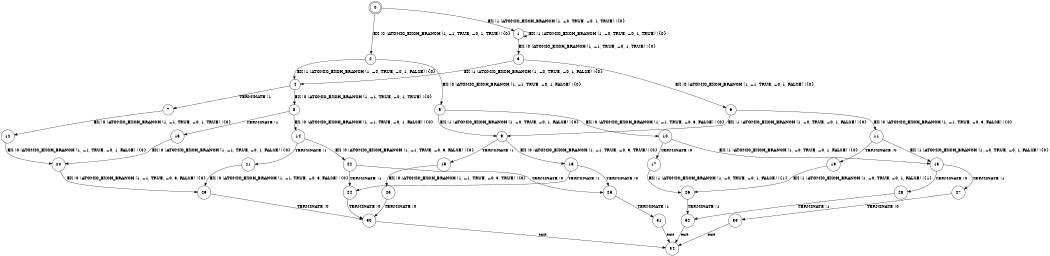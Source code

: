 digraph BCG {
size = "7, 10.5";
center = TRUE;
node [shape = circle];
0 [peripheries = 2];
0 -> 1 [label = "EX !1 !ATOMIC_EXCH_BRANCH (1, +0, TRUE, +0, 1, TRUE) !{0}"];
0 -> 2 [label = "EX !0 !ATOMIC_EXCH_BRANCH (1, +1, TRUE, +0, 1, TRUE) !{0}"];
1 -> 3 [label = "EX !0 !ATOMIC_EXCH_BRANCH (1, +1, TRUE, +0, 1, TRUE) !{0}"];
1 -> 1 [label = "EX !1 !ATOMIC_EXCH_BRANCH (1, +0, TRUE, +0, 1, TRUE) !{0}"];
2 -> 4 [label = "EX !1 !ATOMIC_EXCH_BRANCH (1, +0, TRUE, +0, 1, FALSE) !{0}"];
2 -> 5 [label = "EX !0 !ATOMIC_EXCH_BRANCH (1, +1, TRUE, +0, 1, FALSE) !{0}"];
3 -> 4 [label = "EX !1 !ATOMIC_EXCH_BRANCH (1, +0, TRUE, +0, 1, FALSE) !{0}"];
3 -> 6 [label = "EX !0 !ATOMIC_EXCH_BRANCH (1, +1, TRUE, +0, 1, FALSE) !{0}"];
4 -> 7 [label = "TERMINATE !1"];
4 -> 8 [label = "EX !0 !ATOMIC_EXCH_BRANCH (1, +1, TRUE, +0, 1, TRUE) !{0}"];
5 -> 9 [label = "EX !1 !ATOMIC_EXCH_BRANCH (1, +0, TRUE, +0, 1, FALSE) !{0}"];
5 -> 10 [label = "EX !0 !ATOMIC_EXCH_BRANCH (1, +1, TRUE, +0, 3, FALSE) !{0}"];
6 -> 9 [label = "EX !1 !ATOMIC_EXCH_BRANCH (1, +0, TRUE, +0, 1, FALSE) !{0}"];
6 -> 11 [label = "EX !0 !ATOMIC_EXCH_BRANCH (1, +1, TRUE, +0, 3, FALSE) !{0}"];
7 -> 12 [label = "EX !0 !ATOMIC_EXCH_BRANCH (1, +1, TRUE, +0, 1, TRUE) !{0}"];
8 -> 13 [label = "TERMINATE !1"];
8 -> 14 [label = "EX !0 !ATOMIC_EXCH_BRANCH (1, +1, TRUE, +0, 1, FALSE) !{0}"];
9 -> 15 [label = "TERMINATE !1"];
9 -> 16 [label = "EX !0 !ATOMIC_EXCH_BRANCH (1, +1, TRUE, +0, 3, TRUE) !{0}"];
10 -> 17 [label = "TERMINATE !0"];
10 -> 18 [label = "EX !1 !ATOMIC_EXCH_BRANCH (1, +0, TRUE, +0, 1, FALSE) !{0}"];
11 -> 19 [label = "TERMINATE !0"];
11 -> 18 [label = "EX !1 !ATOMIC_EXCH_BRANCH (1, +0, TRUE, +0, 1, FALSE) !{0}"];
12 -> 20 [label = "EX !0 !ATOMIC_EXCH_BRANCH (1, +1, TRUE, +0, 1, FALSE) !{0}"];
13 -> 20 [label = "EX !0 !ATOMIC_EXCH_BRANCH (1, +1, TRUE, +0, 1, FALSE) !{0}"];
14 -> 21 [label = "TERMINATE !1"];
14 -> 22 [label = "EX !0 !ATOMIC_EXCH_BRANCH (1, +1, TRUE, +0, 3, FALSE) !{0}"];
15 -> 23 [label = "EX !0 !ATOMIC_EXCH_BRANCH (1, +1, TRUE, +0, 3, TRUE) !{0}"];
16 -> 24 [label = "TERMINATE !1"];
16 -> 25 [label = "TERMINATE !0"];
17 -> 26 [label = "EX !1 !ATOMIC_EXCH_BRANCH (1, +0, TRUE, +0, 1, FALSE) !{1}"];
18 -> 27 [label = "TERMINATE !1"];
18 -> 28 [label = "TERMINATE !0"];
19 -> 26 [label = "EX !1 !ATOMIC_EXCH_BRANCH (1, +0, TRUE, +0, 1, FALSE) !{1}"];
20 -> 29 [label = "EX !0 !ATOMIC_EXCH_BRANCH (1, +1, TRUE, +0, 3, FALSE) !{0}"];
21 -> 29 [label = "EX !0 !ATOMIC_EXCH_BRANCH (1, +1, TRUE, +0, 3, FALSE) !{0}"];
22 -> 24 [label = "TERMINATE !1"];
22 -> 25 [label = "TERMINATE !0"];
23 -> 30 [label = "TERMINATE !0"];
24 -> 30 [label = "TERMINATE !0"];
25 -> 31 [label = "TERMINATE !1"];
26 -> 32 [label = "TERMINATE !1"];
27 -> 33 [label = "TERMINATE !0"];
28 -> 32 [label = "TERMINATE !1"];
29 -> 30 [label = "TERMINATE !0"];
30 -> 34 [label = "exit"];
31 -> 34 [label = "exit"];
32 -> 34 [label = "exit"];
33 -> 34 [label = "exit"];
}

